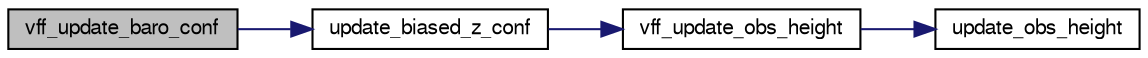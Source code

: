 digraph "vff_update_baro_conf"
{
  edge [fontname="FreeSans",fontsize="10",labelfontname="FreeSans",labelfontsize="10"];
  node [fontname="FreeSans",fontsize="10",shape=record];
  rankdir="LR";
  Node1 [label="vff_update_baro_conf",height=0.2,width=0.4,color="black", fillcolor="grey75", style="filled", fontcolor="black"];
  Node1 -> Node2 [color="midnightblue",fontsize="10",style="solid",fontname="FreeSans"];
  Node2 [label="update_biased_z_conf",height=0.2,width=0.4,color="black", fillcolor="white", style="filled",URL="$vf__extended__float_8c.html#a31bb1d175d080d2e051c93c1d2564413",tooltip="Update sensor \"with\" offset (baro, sonar). "];
  Node2 -> Node3 [color="midnightblue",fontsize="10",style="solid",fontname="FreeSans"];
  Node3 [label="vff_update_obs_height",height=0.2,width=0.4,color="black", fillcolor="white", style="filled",URL="$vf__extended__float_8c.html#a83945f80d58c4d2844f3b3339ff28193"];
  Node3 -> Node4 [color="midnightblue",fontsize="10",style="solid",fontname="FreeSans"];
  Node4 [label="update_obs_height",height=0.2,width=0.4,color="black", fillcolor="white", style="filled",URL="$vf__extended__float_8c.html#a4713ab66140969c6086d08ab69b70109",tooltip="Update obstacle height. "];
}
